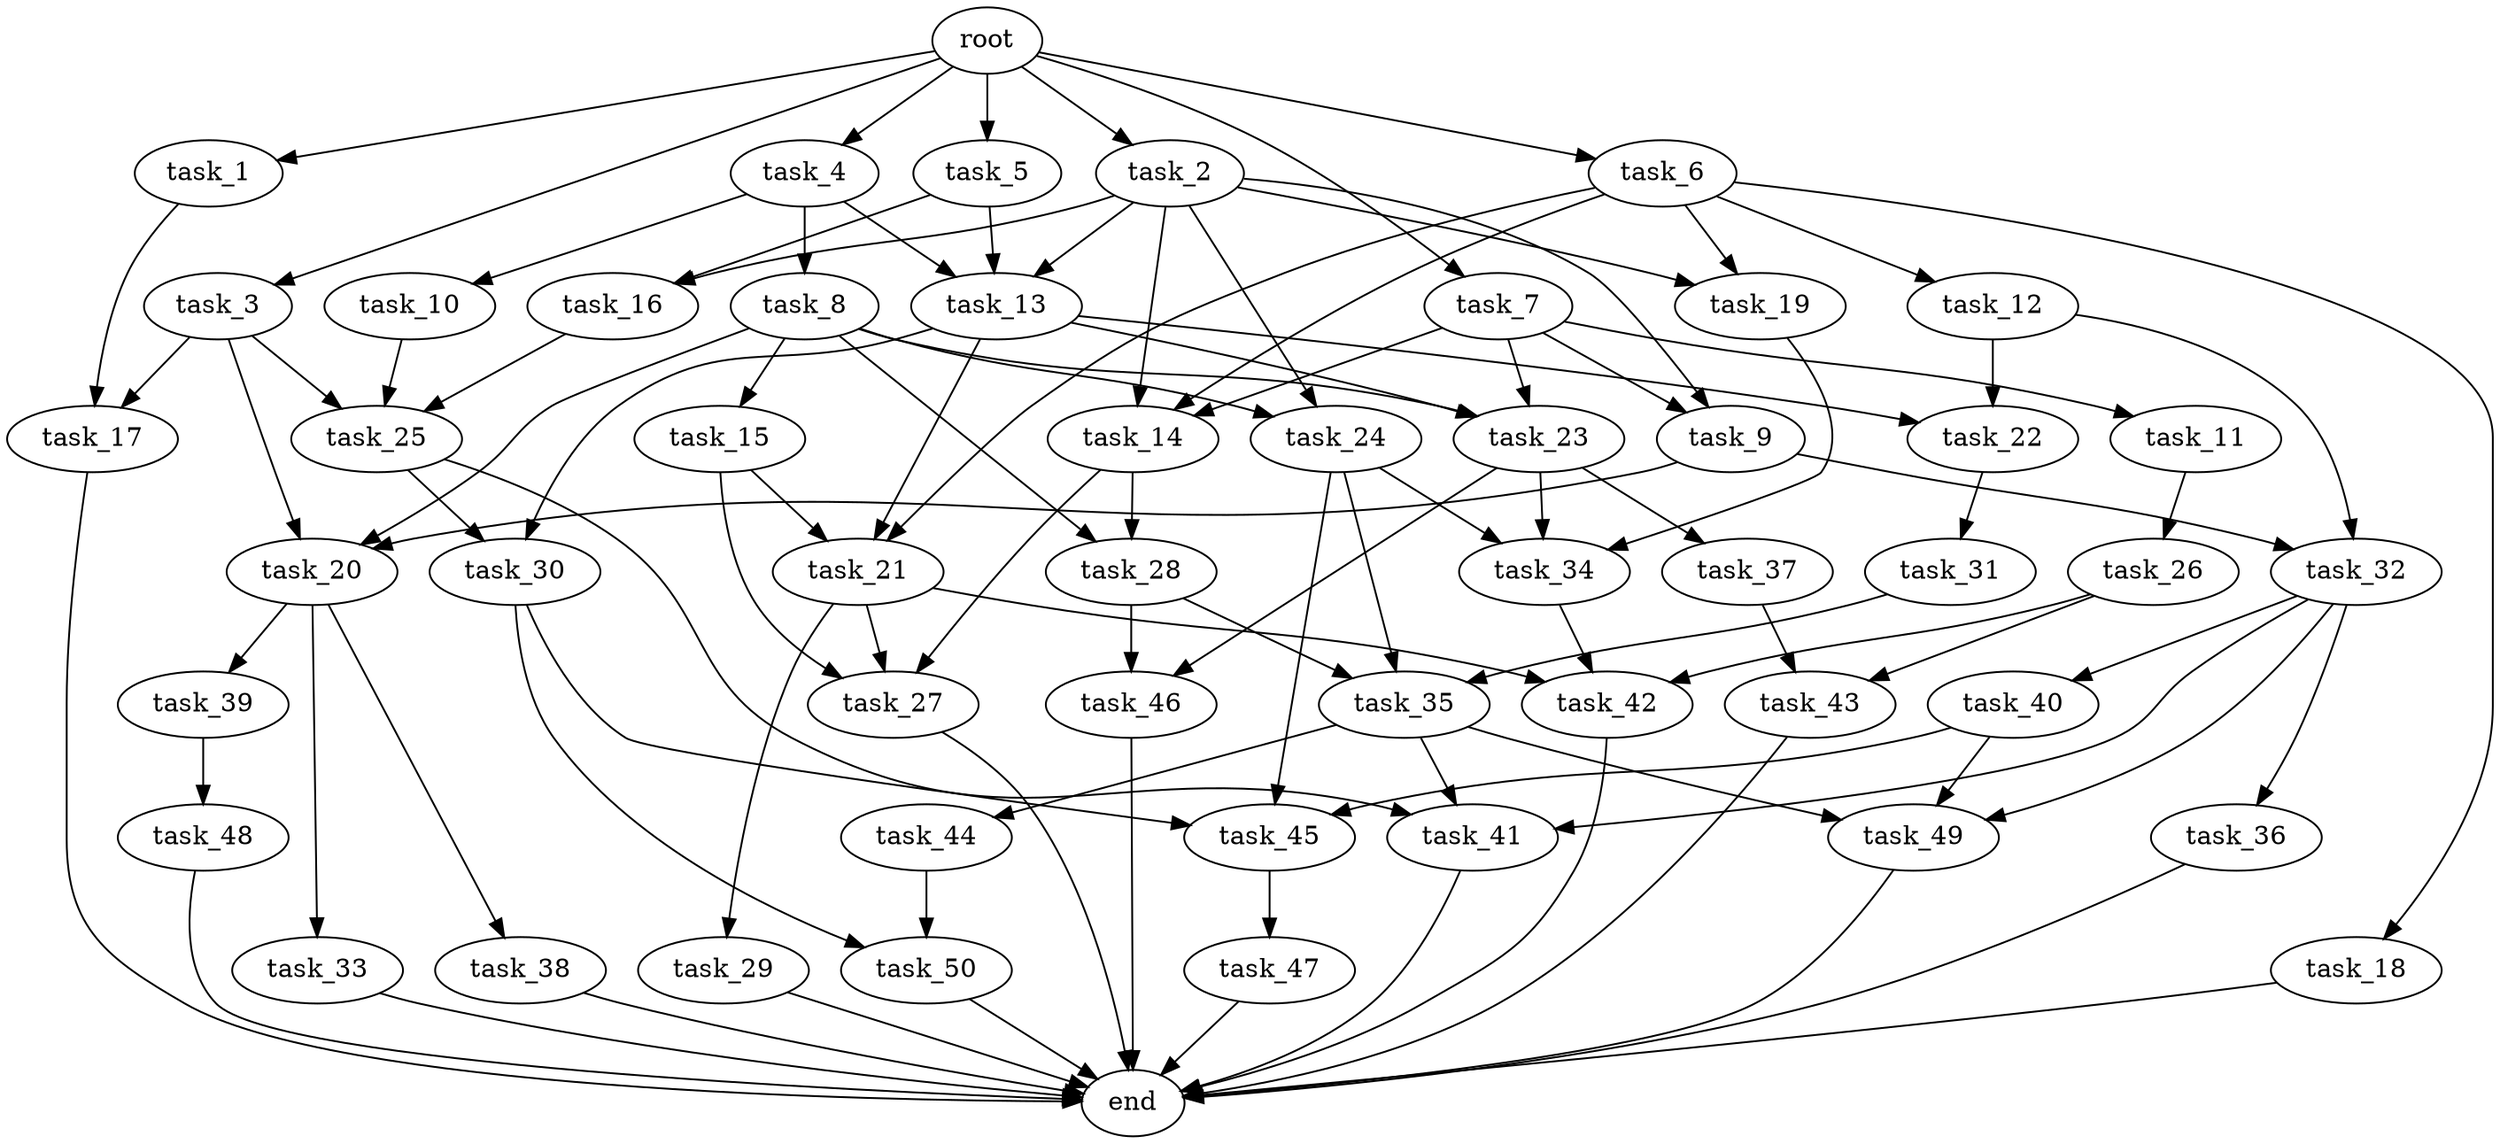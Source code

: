 digraph G {
  root [size="0.000000e+00"];
  task_1 [size="3.904044e+09"];
  task_2 [size="7.981771e+09"];
  task_3 [size="6.858781e+09"];
  task_4 [size="9.904901e+09"];
  task_5 [size="8.174537e+09"];
  task_6 [size="1.493815e+09"];
  task_7 [size="3.541658e+09"];
  task_8 [size="8.159730e+09"];
  task_9 [size="8.443167e+09"];
  task_10 [size="9.709373e+09"];
  task_11 [size="3.684581e+09"];
  task_12 [size="2.402341e+09"];
  task_13 [size="9.274633e+09"];
  task_14 [size="8.339252e+09"];
  task_15 [size="9.337575e+09"];
  task_16 [size="6.629293e+09"];
  task_17 [size="7.971009e+09"];
  task_18 [size="7.306339e+09"];
  task_19 [size="7.824575e+09"];
  task_20 [size="6.098505e+09"];
  task_21 [size="3.517707e+09"];
  task_22 [size="4.880302e+08"];
  task_23 [size="3.569887e+09"];
  task_24 [size="4.244733e+09"];
  task_25 [size="7.470329e+09"];
  task_26 [size="8.792928e+09"];
  task_27 [size="7.225072e+09"];
  task_28 [size="4.161237e+09"];
  task_29 [size="4.729364e+09"];
  task_30 [size="3.631698e+09"];
  task_31 [size="1.207356e+09"];
  task_32 [size="1.308046e+09"];
  task_33 [size="1.130943e+09"];
  task_34 [size="7.269656e+09"];
  task_35 [size="2.622140e+09"];
  task_36 [size="4.493297e+09"];
  task_37 [size="9.803795e+09"];
  task_38 [size="4.991762e+09"];
  task_39 [size="6.072521e+09"];
  task_40 [size="3.738785e+09"];
  task_41 [size="9.849061e+09"];
  task_42 [size="9.285150e+09"];
  task_43 [size="6.667011e+09"];
  task_44 [size="9.451288e+09"];
  task_45 [size="6.546399e+09"];
  task_46 [size="3.069642e+09"];
  task_47 [size="5.370933e+09"];
  task_48 [size="3.729064e+09"];
  task_49 [size="6.044500e+09"];
  task_50 [size="5.902956e+09"];
  end [size="0.000000e+00"];

  root -> task_1 [size="1.000000e-12"];
  root -> task_2 [size="1.000000e-12"];
  root -> task_3 [size="1.000000e-12"];
  root -> task_4 [size="1.000000e-12"];
  root -> task_5 [size="1.000000e-12"];
  root -> task_6 [size="1.000000e-12"];
  root -> task_7 [size="1.000000e-12"];
  task_1 -> task_17 [size="3.985504e+08"];
  task_2 -> task_9 [size="4.221583e+08"];
  task_2 -> task_13 [size="3.091544e+08"];
  task_2 -> task_14 [size="2.779751e+08"];
  task_2 -> task_16 [size="3.314647e+08"];
  task_2 -> task_19 [size="3.912288e+08"];
  task_2 -> task_24 [size="2.122366e+08"];
  task_3 -> task_17 [size="3.985504e+08"];
  task_3 -> task_20 [size="2.032835e+08"];
  task_3 -> task_25 [size="2.490110e+08"];
  task_4 -> task_8 [size="8.159730e+08"];
  task_4 -> task_10 [size="9.709373e+08"];
  task_4 -> task_13 [size="3.091544e+08"];
  task_5 -> task_13 [size="3.091544e+08"];
  task_5 -> task_16 [size="3.314647e+08"];
  task_6 -> task_12 [size="2.402341e+08"];
  task_6 -> task_14 [size="2.779751e+08"];
  task_6 -> task_18 [size="7.306339e+08"];
  task_6 -> task_19 [size="3.912288e+08"];
  task_6 -> task_21 [size="1.172569e+08"];
  task_7 -> task_9 [size="4.221583e+08"];
  task_7 -> task_11 [size="3.684581e+08"];
  task_7 -> task_14 [size="2.779751e+08"];
  task_7 -> task_23 [size="1.189962e+08"];
  task_8 -> task_15 [size="9.337575e+08"];
  task_8 -> task_20 [size="2.032835e+08"];
  task_8 -> task_23 [size="1.189962e+08"];
  task_8 -> task_24 [size="2.122366e+08"];
  task_8 -> task_28 [size="2.080619e+08"];
  task_9 -> task_20 [size="2.032835e+08"];
  task_9 -> task_32 [size="6.540231e+07"];
  task_10 -> task_25 [size="2.490110e+08"];
  task_11 -> task_26 [size="8.792928e+08"];
  task_12 -> task_22 [size="2.440151e+07"];
  task_12 -> task_32 [size="6.540231e+07"];
  task_13 -> task_21 [size="1.172569e+08"];
  task_13 -> task_22 [size="2.440151e+07"];
  task_13 -> task_23 [size="1.189962e+08"];
  task_13 -> task_30 [size="1.815849e+08"];
  task_14 -> task_27 [size="2.408357e+08"];
  task_14 -> task_28 [size="2.080619e+08"];
  task_15 -> task_21 [size="1.172569e+08"];
  task_15 -> task_27 [size="2.408357e+08"];
  task_16 -> task_25 [size="2.490110e+08"];
  task_17 -> end [size="1.000000e-12"];
  task_18 -> end [size="1.000000e-12"];
  task_19 -> task_34 [size="2.423219e+08"];
  task_20 -> task_33 [size="1.130943e+08"];
  task_20 -> task_38 [size="4.991762e+08"];
  task_20 -> task_39 [size="6.072521e+08"];
  task_21 -> task_27 [size="2.408357e+08"];
  task_21 -> task_29 [size="4.729364e+08"];
  task_21 -> task_42 [size="3.095050e+08"];
  task_22 -> task_31 [size="1.207356e+08"];
  task_23 -> task_34 [size="2.423219e+08"];
  task_23 -> task_37 [size="9.803795e+08"];
  task_23 -> task_46 [size="1.534821e+08"];
  task_24 -> task_34 [size="2.423219e+08"];
  task_24 -> task_35 [size="8.740468e+07"];
  task_24 -> task_45 [size="2.182133e+08"];
  task_25 -> task_30 [size="1.815849e+08"];
  task_25 -> task_41 [size="3.283020e+08"];
  task_26 -> task_42 [size="3.095050e+08"];
  task_26 -> task_43 [size="3.333505e+08"];
  task_27 -> end [size="1.000000e-12"];
  task_28 -> task_35 [size="8.740468e+07"];
  task_28 -> task_46 [size="1.534821e+08"];
  task_29 -> end [size="1.000000e-12"];
  task_30 -> task_45 [size="2.182133e+08"];
  task_30 -> task_50 [size="2.951478e+08"];
  task_31 -> task_35 [size="8.740468e+07"];
  task_32 -> task_36 [size="4.493297e+08"];
  task_32 -> task_40 [size="3.738785e+08"];
  task_32 -> task_41 [size="3.283020e+08"];
  task_32 -> task_49 [size="2.014833e+08"];
  task_33 -> end [size="1.000000e-12"];
  task_34 -> task_42 [size="3.095050e+08"];
  task_35 -> task_41 [size="3.283020e+08"];
  task_35 -> task_44 [size="9.451288e+08"];
  task_35 -> task_49 [size="2.014833e+08"];
  task_36 -> end [size="1.000000e-12"];
  task_37 -> task_43 [size="3.333505e+08"];
  task_38 -> end [size="1.000000e-12"];
  task_39 -> task_48 [size="3.729064e+08"];
  task_40 -> task_45 [size="2.182133e+08"];
  task_40 -> task_49 [size="2.014833e+08"];
  task_41 -> end [size="1.000000e-12"];
  task_42 -> end [size="1.000000e-12"];
  task_43 -> end [size="1.000000e-12"];
  task_44 -> task_50 [size="2.951478e+08"];
  task_45 -> task_47 [size="5.370933e+08"];
  task_46 -> end [size="1.000000e-12"];
  task_47 -> end [size="1.000000e-12"];
  task_48 -> end [size="1.000000e-12"];
  task_49 -> end [size="1.000000e-12"];
  task_50 -> end [size="1.000000e-12"];
}
